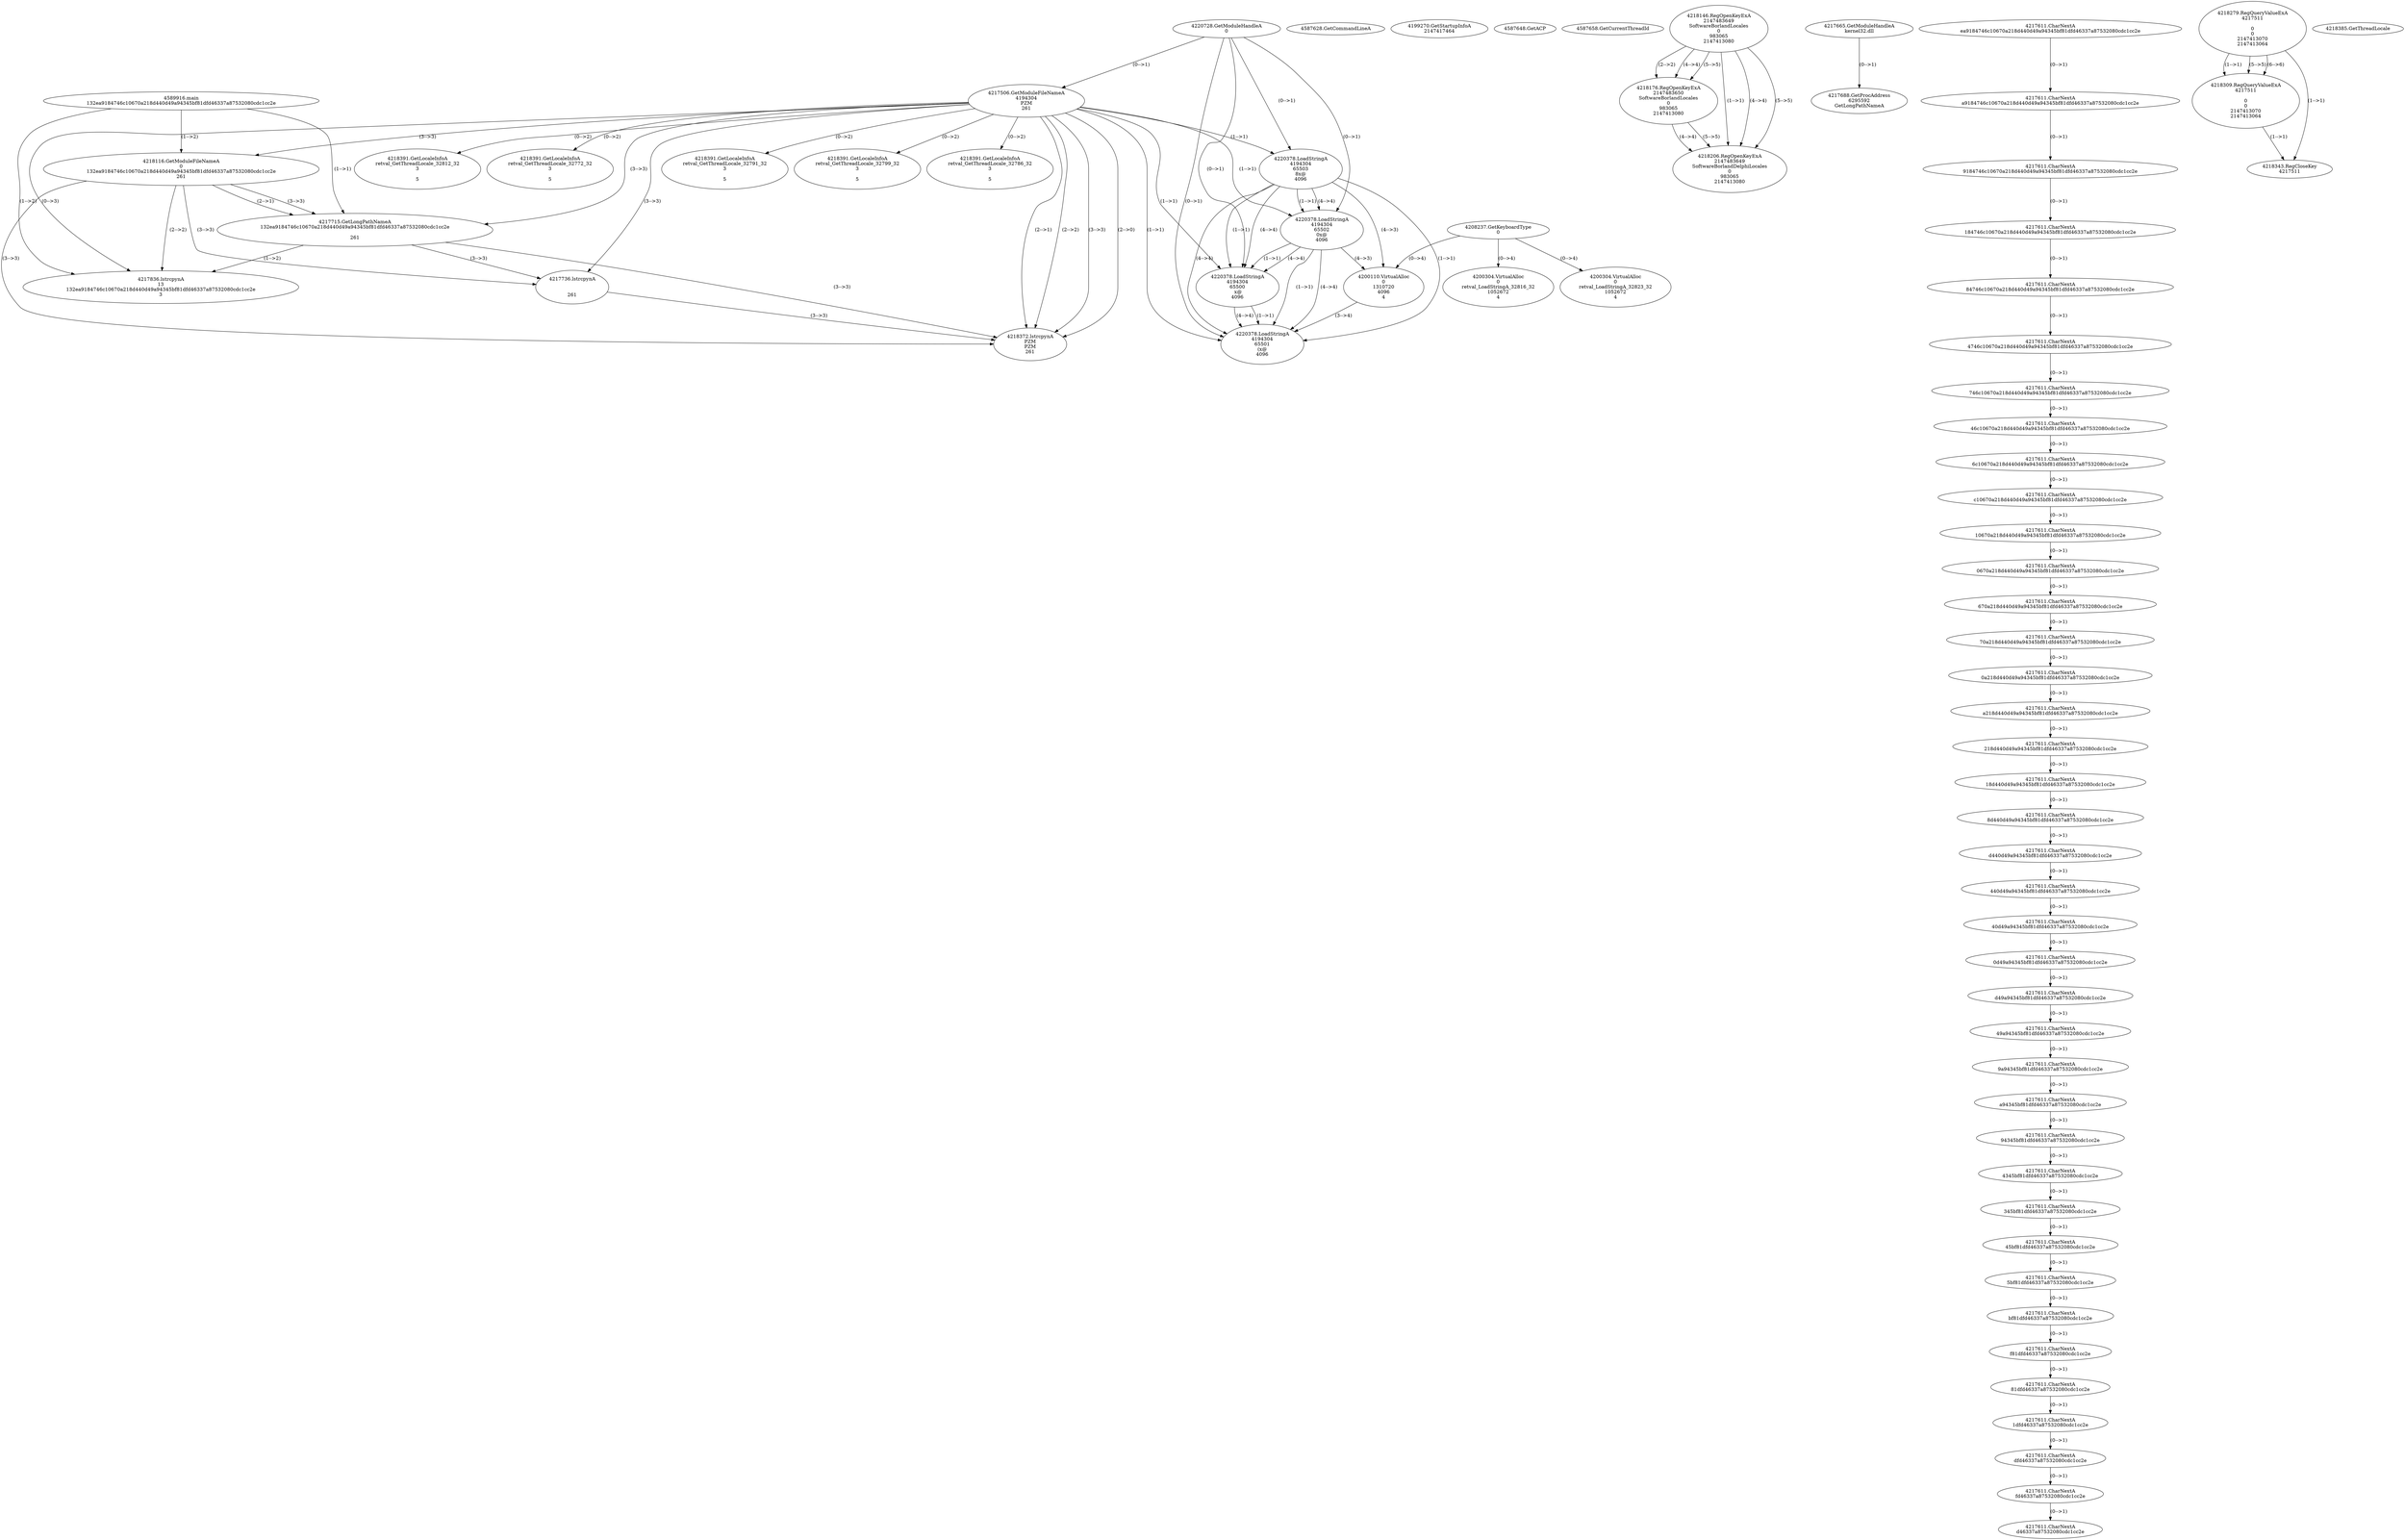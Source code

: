 // Global SCDG with merge call
digraph {
	0 [label="4589916.main
132ea9184746c10670a218d440d49a94345bf81dfd46337a87532080cdc1cc2e"]
	1 [label="4220728.GetModuleHandleA
0"]
	2 [label="4208237.GetKeyboardType
0"]
	3 [label="4587628.GetCommandLineA
"]
	4 [label="4199270.GetStartupInfoA
2147417464"]
	5 [label="4587648.GetACP
"]
	6 [label="4587658.GetCurrentThreadId
"]
	7 [label="4217506.GetModuleFileNameA
4194304
PZM
261"]
	1 -> 7 [label="(0-->1)"]
	8 [label="4218116.GetModuleFileNameA
0
132ea9184746c10670a218d440d49a94345bf81dfd46337a87532080cdc1cc2e
261"]
	0 -> 8 [label="(1-->2)"]
	7 -> 8 [label="(3-->3)"]
	9 [label="4218146.RegOpenKeyExA
2147483649
Software\Borland\Locales
0
983065
2147413080"]
	10 [label="4217665.GetModuleHandleA
kernel32.dll"]
	11 [label="4217688.GetProcAddress
6295592
GetLongPathNameA"]
	10 -> 11 [label="(0-->1)"]
	12 [label="4217715.GetLongPathNameA
132ea9184746c10670a218d440d49a94345bf81dfd46337a87532080cdc1cc2e

261"]
	0 -> 12 [label="(1-->1)"]
	8 -> 12 [label="(2-->1)"]
	7 -> 12 [label="(3-->3)"]
	8 -> 12 [label="(3-->3)"]
	13 [label="4217836.lstrcpynA
13
132ea9184746c10670a218d440d49a94345bf81dfd46337a87532080cdc1cc2e
3"]
	0 -> 13 [label="(1-->2)"]
	8 -> 13 [label="(2-->2)"]
	12 -> 13 [label="(1-->2)"]
	7 -> 13 [label="(0-->3)"]
	14 [label="4217611.CharNextA
ea9184746c10670a218d440d49a94345bf81dfd46337a87532080cdc1cc2e"]
	15 [label="4217611.CharNextA
a9184746c10670a218d440d49a94345bf81dfd46337a87532080cdc1cc2e"]
	14 -> 15 [label="(0-->1)"]
	16 [label="4217611.CharNextA
9184746c10670a218d440d49a94345bf81dfd46337a87532080cdc1cc2e"]
	15 -> 16 [label="(0-->1)"]
	17 [label="4217611.CharNextA
184746c10670a218d440d49a94345bf81dfd46337a87532080cdc1cc2e"]
	16 -> 17 [label="(0-->1)"]
	18 [label="4217611.CharNextA
84746c10670a218d440d49a94345bf81dfd46337a87532080cdc1cc2e"]
	17 -> 18 [label="(0-->1)"]
	19 [label="4217611.CharNextA
4746c10670a218d440d49a94345bf81dfd46337a87532080cdc1cc2e"]
	18 -> 19 [label="(0-->1)"]
	20 [label="4217611.CharNextA
746c10670a218d440d49a94345bf81dfd46337a87532080cdc1cc2e"]
	19 -> 20 [label="(0-->1)"]
	21 [label="4217611.CharNextA
46c10670a218d440d49a94345bf81dfd46337a87532080cdc1cc2e"]
	20 -> 21 [label="(0-->1)"]
	22 [label="4217611.CharNextA
6c10670a218d440d49a94345bf81dfd46337a87532080cdc1cc2e"]
	21 -> 22 [label="(0-->1)"]
	23 [label="4217611.CharNextA
c10670a218d440d49a94345bf81dfd46337a87532080cdc1cc2e"]
	22 -> 23 [label="(0-->1)"]
	24 [label="4217611.CharNextA
10670a218d440d49a94345bf81dfd46337a87532080cdc1cc2e"]
	23 -> 24 [label="(0-->1)"]
	25 [label="4217611.CharNextA
0670a218d440d49a94345bf81dfd46337a87532080cdc1cc2e"]
	24 -> 25 [label="(0-->1)"]
	26 [label="4217611.CharNextA
670a218d440d49a94345bf81dfd46337a87532080cdc1cc2e"]
	25 -> 26 [label="(0-->1)"]
	27 [label="4217611.CharNextA
70a218d440d49a94345bf81dfd46337a87532080cdc1cc2e"]
	26 -> 27 [label="(0-->1)"]
	28 [label="4217611.CharNextA
0a218d440d49a94345bf81dfd46337a87532080cdc1cc2e"]
	27 -> 28 [label="(0-->1)"]
	29 [label="4217611.CharNextA
a218d440d49a94345bf81dfd46337a87532080cdc1cc2e"]
	28 -> 29 [label="(0-->1)"]
	30 [label="4217611.CharNextA
218d440d49a94345bf81dfd46337a87532080cdc1cc2e"]
	29 -> 30 [label="(0-->1)"]
	31 [label="4217611.CharNextA
18d440d49a94345bf81dfd46337a87532080cdc1cc2e"]
	30 -> 31 [label="(0-->1)"]
	32 [label="4217611.CharNextA
8d440d49a94345bf81dfd46337a87532080cdc1cc2e"]
	31 -> 32 [label="(0-->1)"]
	33 [label="4217611.CharNextA
d440d49a94345bf81dfd46337a87532080cdc1cc2e"]
	32 -> 33 [label="(0-->1)"]
	34 [label="4217611.CharNextA
440d49a94345bf81dfd46337a87532080cdc1cc2e"]
	33 -> 34 [label="(0-->1)"]
	35 [label="4217611.CharNextA
40d49a94345bf81dfd46337a87532080cdc1cc2e"]
	34 -> 35 [label="(0-->1)"]
	36 [label="4217611.CharNextA
0d49a94345bf81dfd46337a87532080cdc1cc2e"]
	35 -> 36 [label="(0-->1)"]
	37 [label="4217611.CharNextA
d49a94345bf81dfd46337a87532080cdc1cc2e"]
	36 -> 37 [label="(0-->1)"]
	38 [label="4217611.CharNextA
49a94345bf81dfd46337a87532080cdc1cc2e"]
	37 -> 38 [label="(0-->1)"]
	39 [label="4217611.CharNextA
9a94345bf81dfd46337a87532080cdc1cc2e"]
	38 -> 39 [label="(0-->1)"]
	40 [label="4217611.CharNextA
a94345bf81dfd46337a87532080cdc1cc2e"]
	39 -> 40 [label="(0-->1)"]
	41 [label="4217611.CharNextA
94345bf81dfd46337a87532080cdc1cc2e"]
	40 -> 41 [label="(0-->1)"]
	42 [label="4217611.CharNextA
4345bf81dfd46337a87532080cdc1cc2e"]
	41 -> 42 [label="(0-->1)"]
	43 [label="4217611.CharNextA
345bf81dfd46337a87532080cdc1cc2e"]
	42 -> 43 [label="(0-->1)"]
	44 [label="4217611.CharNextA
45bf81dfd46337a87532080cdc1cc2e"]
	43 -> 44 [label="(0-->1)"]
	45 [label="4217611.CharNextA
5bf81dfd46337a87532080cdc1cc2e"]
	44 -> 45 [label="(0-->1)"]
	46 [label="4217611.CharNextA
bf81dfd46337a87532080cdc1cc2e"]
	45 -> 46 [label="(0-->1)"]
	47 [label="4217611.CharNextA
f81dfd46337a87532080cdc1cc2e"]
	46 -> 47 [label="(0-->1)"]
	48 [label="4217611.CharNextA
81dfd46337a87532080cdc1cc2e"]
	47 -> 48 [label="(0-->1)"]
	49 [label="4217611.CharNextA
1dfd46337a87532080cdc1cc2e"]
	48 -> 49 [label="(0-->1)"]
	50 [label="4217611.CharNextA
dfd46337a87532080cdc1cc2e"]
	49 -> 50 [label="(0-->1)"]
	51 [label="4217611.CharNextA
fd46337a87532080cdc1cc2e"]
	50 -> 51 [label="(0-->1)"]
	52 [label="4217611.CharNextA
d46337a87532080cdc1cc2e"]
	51 -> 52 [label="(0-->1)"]
	53 [label="4218176.RegOpenKeyExA
2147483650
Software\Borland\Locales
0
983065
2147413080"]
	9 -> 53 [label="(2-->2)"]
	9 -> 53 [label="(4-->4)"]
	9 -> 53 [label="(5-->5)"]
	54 [label="4218206.RegOpenKeyExA
2147483649
Software\Borland\Delphi\Locales
0
983065
2147413080"]
	9 -> 54 [label="(1-->1)"]
	9 -> 54 [label="(4-->4)"]
	53 -> 54 [label="(4-->4)"]
	9 -> 54 [label="(5-->5)"]
	53 -> 54 [label="(5-->5)"]
	55 [label="4217736.lstrcpynA


261"]
	7 -> 55 [label="(3-->3)"]
	8 -> 55 [label="(3-->3)"]
	12 -> 55 [label="(3-->3)"]
	56 [label="4218279.RegQueryValueExA
4217511

0
0
2147413070
2147413064"]
	57 [label="4218309.RegQueryValueExA
4217511

0
0
2147413070
2147413064"]
	56 -> 57 [label="(1-->1)"]
	56 -> 57 [label="(5-->5)"]
	56 -> 57 [label="(6-->6)"]
	58 [label="4218343.RegCloseKey
4217511"]
	56 -> 58 [label="(1-->1)"]
	57 -> 58 [label="(1-->1)"]
	59 [label="4218372.lstrcpynA
PZM
PZM
261"]
	7 -> 59 [label="(2-->1)"]
	7 -> 59 [label="(2-->2)"]
	7 -> 59 [label="(3-->3)"]
	8 -> 59 [label="(3-->3)"]
	12 -> 59 [label="(3-->3)"]
	55 -> 59 [label="(3-->3)"]
	7 -> 59 [label="(2-->0)"]
	60 [label="4218385.GetThreadLocale
"]
	61 [label="4218391.GetLocaleInfoA
retval_GetThreadLocale_32812_32
3

5"]
	7 -> 61 [label="(0-->2)"]
	62 [label="4220378.LoadStringA
4194304
65503
8x@
4096"]
	1 -> 62 [label="(0-->1)"]
	7 -> 62 [label="(1-->1)"]
	63 [label="4200304.VirtualAlloc
0
retval_LoadStringA_32816_32
1052672
4"]
	2 -> 63 [label="(0-->4)"]
	64 [label="4218391.GetLocaleInfoA
retval_GetThreadLocale_32772_32
3

5"]
	7 -> 64 [label="(0-->2)"]
	65 [label="4220378.LoadStringA
4194304
65502
0x@
4096"]
	1 -> 65 [label="(0-->1)"]
	7 -> 65 [label="(1-->1)"]
	62 -> 65 [label="(1-->1)"]
	62 -> 65 [label="(4-->4)"]
	66 [label="4220378.LoadStringA
4194304
65500
 x@
4096"]
	1 -> 66 [label="(0-->1)"]
	7 -> 66 [label="(1-->1)"]
	62 -> 66 [label="(1-->1)"]
	65 -> 66 [label="(1-->1)"]
	62 -> 66 [label="(4-->4)"]
	65 -> 66 [label="(4-->4)"]
	67 [label="4218391.GetLocaleInfoA
retval_GetThreadLocale_32791_32
3

5"]
	7 -> 67 [label="(0-->2)"]
	68 [label="4200304.VirtualAlloc
0
retval_LoadStringA_32823_32
1052672
4"]
	2 -> 68 [label="(0-->4)"]
	69 [label="4218391.GetLocaleInfoA
retval_GetThreadLocale_32799_32
3

5"]
	7 -> 69 [label="(0-->2)"]
	70 [label="4200110.VirtualAlloc
0
1310720
4096
4"]
	62 -> 70 [label="(4-->3)"]
	65 -> 70 [label="(4-->3)"]
	2 -> 70 [label="(0-->4)"]
	71 [label="4218391.GetLocaleInfoA
retval_GetThreadLocale_32786_32
3

5"]
	7 -> 71 [label="(0-->2)"]
	72 [label="4220378.LoadStringA
4194304
65501
(x@
4096"]
	1 -> 72 [label="(0-->1)"]
	7 -> 72 [label="(1-->1)"]
	62 -> 72 [label="(1-->1)"]
	65 -> 72 [label="(1-->1)"]
	66 -> 72 [label="(1-->1)"]
	62 -> 72 [label="(4-->4)"]
	65 -> 72 [label="(4-->4)"]
	66 -> 72 [label="(4-->4)"]
	70 -> 72 [label="(3-->4)"]
}
